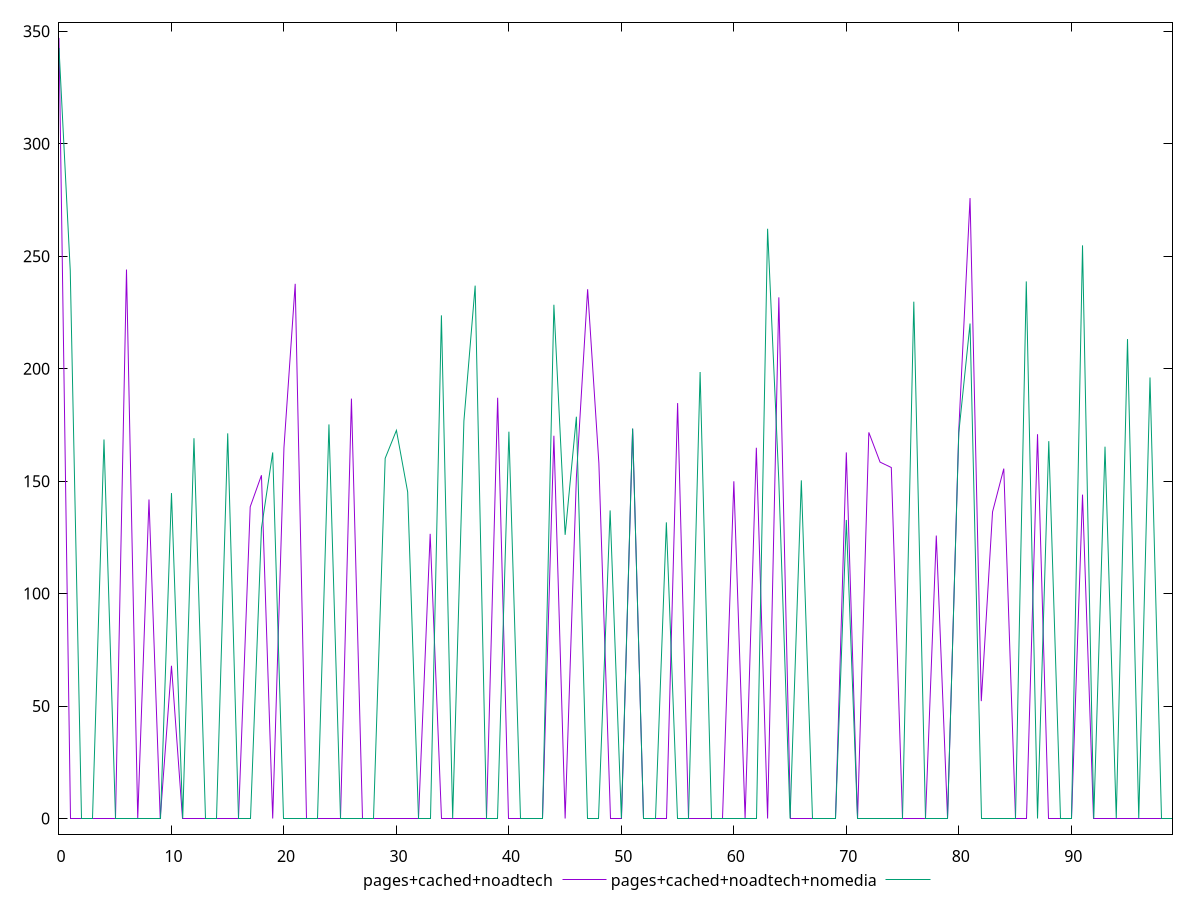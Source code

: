 reset

$pagesCachedNoadtech <<EOF
0 347.0510001182556
1 0
2 0
3 0
4 0
5 0
6 244.0770001411438
7 0
8 141.8470001220703
9 0
10 67.89999961853027
11 0
12 0
13 0
14 0
15 0
16 0
17 138.57099962234497
18 152.6100001335144
19 0
20 164.85900020599365
21 237.72300004959106
22 0
23 0
24 0
25 0
26 186.6729998588562
27 0
28 0
29 0
30 0
31 0
32 0
33 126.58499956130981
34 0
35 0
36 0
37 0
38 0
39 187.06999969482422
40 0
41 0
42 0
43 0
44 170.1599998474121
45 0
46 151.53100061416626
47 235.30500030517578
48 157.96900081634521
49 0
50 0
51 173.2559995651245
52 0
53 0
54 0
55 184.7150001525879
56 0
57 0
58 0
59 0
60 149.94399976730347
61 0
62 164.82699966430664
63 0
64 231.71200037002563
65 0
66 0
67 0
68 0
69 0
70 162.76300048828125
71 0
72 171.66599988937378
73 158.46199989318848
74 156.04199981689453
75 0
76 0
77 0
78 125.80499982833862
79 0
80 172.78799962997437
81 275.8430004119873
82 52.18599987030029
83 136.32399988174438
84 155.56500005722046
85 0
86 0
87 170.85500049591064
88 0
89 0
90 0
91 143.99000024795532
92 0
93 0
94 0
95 0
96 0
97 0
98 0
99 0
EOF

$pagesCachedNoadtechNomedia <<EOF
0 342.58799982070923
1 243.65100002288818
2 0
3 0
4 168.5290002822876
5 0
6 0
7 0
8 0
9 0
10 144.69799947738647
11 0
12 169.07499980926514
13 0
14 0
15 171.23000049591064
16 0
17 0
18 129.0920000076294
19 162.7480001449585
20 0
21 0
22 0
23 0
24 175.2079997062683
25 0
26 0
27 0
28 0
29 160.15099954605103
30 172.57499980926514
31 145.16400003433228
32 0
33 0
34 223.71799993515015
35 0
36 176.71099996566772
37 236.9210000038147
38 0
39 0
40 171.98099994659424
41 0
42 0
43 0
44 228.40700006484985
45 126.11900043487549
46 178.63299989700317
47 0
48 0
49 136.98200035095215
50 0
51 173.4210000038147
52 0
53 0
54 131.67899990081787
55 0
56 0
57 198.514000415802
58 0
59 0
60 0
61 0
62 0
63 262.20800018310547
64 150.03999996185303
65 0
66 150.3619999885559
67 0
68 0
69 0
70 132.74700021743774
71 0
72 0
73 0
74 0
75 0
76 229.79299974441528
77 0
78 0
79 0
80 171.5279998779297
81 220.06799983978271
82 0
83 0
84 0
85 0
86 238.80099964141846
87 0
88 167.78600025177002
89 0
90 0
91 254.81300020217896
92 0
93 165.29899978637695
94 0
95 213.15500020980835
96 0
97 196.0800004005432
98 0
99 0
EOF

set key outside below
set xrange [0:99]
set yrange [-6.9410200023651125:353.99202012062074]
set trange [-6.9410200023651125:353.99202012062074]
set terminal svg size 640, 520 enhanced background rgb 'white'
set output "report_00019_2021-02-10T18-14-37.922Z//uses-rel-preconnect/comparison/line/2_vs_3.svg"

plot $pagesCachedNoadtech title "pages+cached+noadtech" with line, \
     $pagesCachedNoadtechNomedia title "pages+cached+noadtech+nomedia" with line

reset
